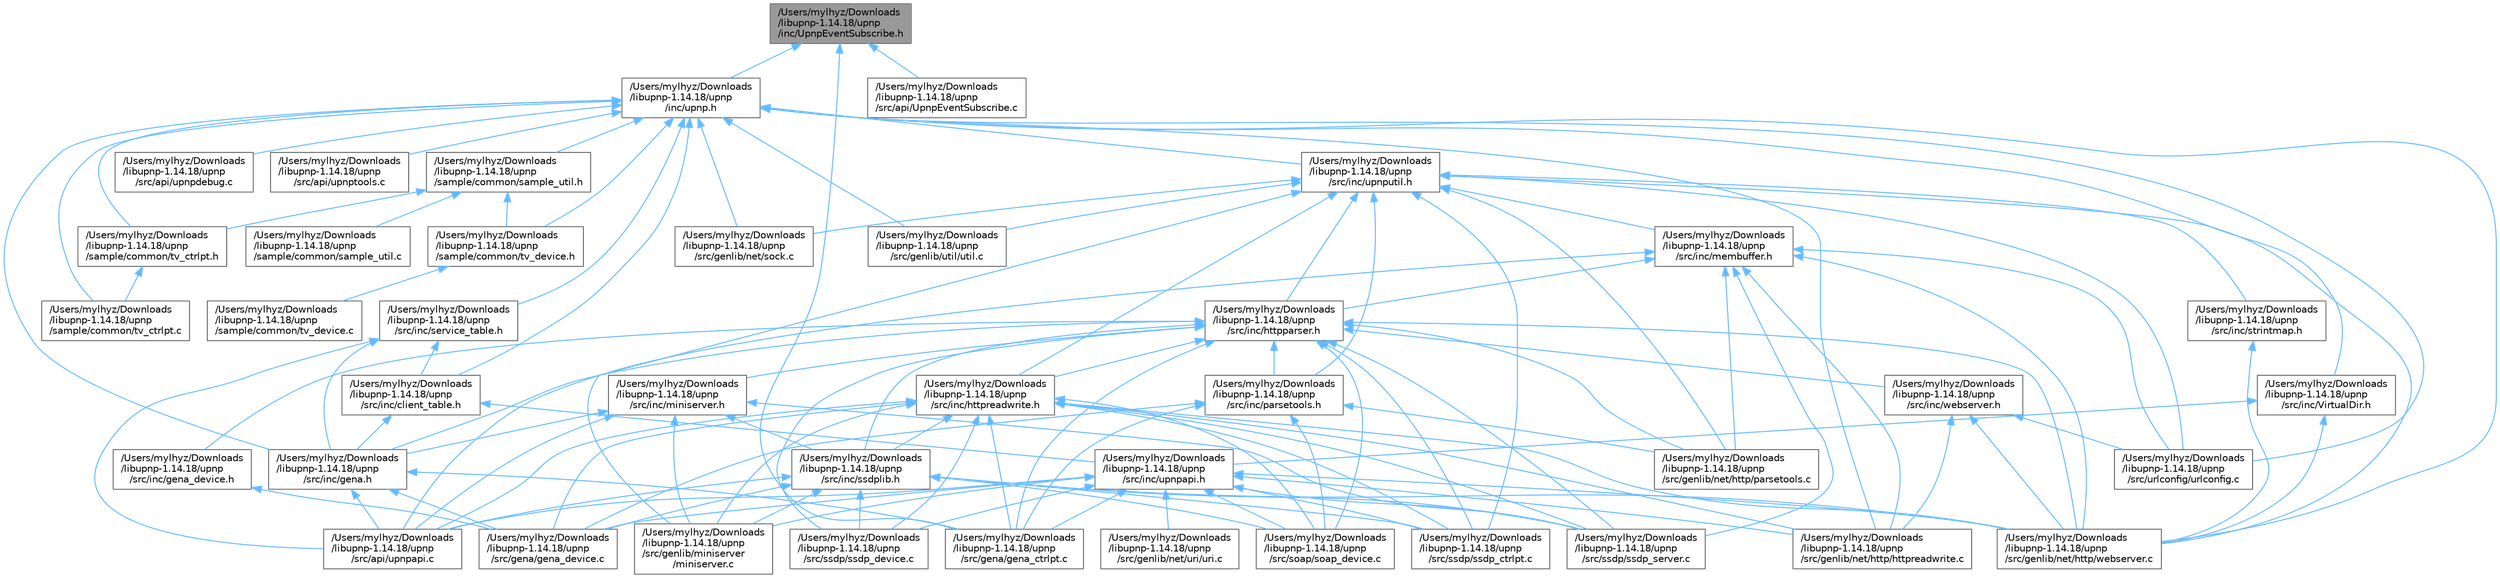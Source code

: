 digraph "/Users/mylhyz/Downloads/libupnp-1.14.18/upnp/inc/UpnpEventSubscribe.h"
{
 // LATEX_PDF_SIZE
  bgcolor="transparent";
  edge [fontname=Helvetica,fontsize=10,labelfontname=Helvetica,labelfontsize=10];
  node [fontname=Helvetica,fontsize=10,shape=box,height=0.2,width=0.4];
  Node1 [id="Node000001",label="/Users/mylhyz/Downloads\l/libupnp-1.14.18/upnp\l/inc/UpnpEventSubscribe.h",height=0.2,width=0.4,color="gray40", fillcolor="grey60", style="filled", fontcolor="black",tooltip="Header file for UpnpEventSubscribe methods."];
  Node1 -> Node2 [id="edge1_Node000001_Node000002",dir="back",color="steelblue1",style="solid",tooltip=" "];
  Node2 [id="Node000002",label="/Users/mylhyz/Downloads\l/libupnp-1.14.18/upnp\l/inc/upnp.h",height=0.2,width=0.4,color="grey40", fillcolor="white", style="filled",URL="$upnp_8h.html",tooltip=" "];
  Node2 -> Node3 [id="edge2_Node000002_Node000003",dir="back",color="steelblue1",style="solid",tooltip=" "];
  Node3 [id="Node000003",label="/Users/mylhyz/Downloads\l/libupnp-1.14.18/upnp\l/sample/common/sample_util.h",height=0.2,width=0.4,color="grey40", fillcolor="white", style="filled",URL="$sample__util_8h.html",tooltip=" "];
  Node3 -> Node4 [id="edge3_Node000003_Node000004",dir="back",color="steelblue1",style="solid",tooltip=" "];
  Node4 [id="Node000004",label="/Users/mylhyz/Downloads\l/libupnp-1.14.18/upnp\l/sample/common/sample_util.c",height=0.2,width=0.4,color="grey40", fillcolor="white", style="filled",URL="$sample__util_8c.html",tooltip=" "];
  Node3 -> Node5 [id="edge4_Node000003_Node000005",dir="back",color="steelblue1",style="solid",tooltip=" "];
  Node5 [id="Node000005",label="/Users/mylhyz/Downloads\l/libupnp-1.14.18/upnp\l/sample/common/tv_ctrlpt.h",height=0.2,width=0.4,color="grey40", fillcolor="white", style="filled",URL="$tv__ctrlpt_8h.html",tooltip=" "];
  Node5 -> Node6 [id="edge5_Node000005_Node000006",dir="back",color="steelblue1",style="solid",tooltip=" "];
  Node6 [id="Node000006",label="/Users/mylhyz/Downloads\l/libupnp-1.14.18/upnp\l/sample/common/tv_ctrlpt.c",height=0.2,width=0.4,color="grey40", fillcolor="white", style="filled",URL="$tv__ctrlpt_8c.html",tooltip=" "];
  Node3 -> Node7 [id="edge6_Node000003_Node000007",dir="back",color="steelblue1",style="solid",tooltip=" "];
  Node7 [id="Node000007",label="/Users/mylhyz/Downloads\l/libupnp-1.14.18/upnp\l/sample/common/tv_device.h",height=0.2,width=0.4,color="grey40", fillcolor="white", style="filled",URL="$tv__device_8h.html",tooltip=" "];
  Node7 -> Node8 [id="edge7_Node000007_Node000008",dir="back",color="steelblue1",style="solid",tooltip=" "];
  Node8 [id="Node000008",label="/Users/mylhyz/Downloads\l/libupnp-1.14.18/upnp\l/sample/common/tv_device.c",height=0.2,width=0.4,color="grey40", fillcolor="white", style="filled",URL="$tv__device_8c.html",tooltip=" "];
  Node2 -> Node6 [id="edge8_Node000002_Node000006",dir="back",color="steelblue1",style="solid",tooltip=" "];
  Node2 -> Node5 [id="edge9_Node000002_Node000005",dir="back",color="steelblue1",style="solid",tooltip=" "];
  Node2 -> Node7 [id="edge10_Node000002_Node000007",dir="back",color="steelblue1",style="solid",tooltip=" "];
  Node2 -> Node9 [id="edge11_Node000002_Node000009",dir="back",color="steelblue1",style="solid",tooltip=" "];
  Node9 [id="Node000009",label="/Users/mylhyz/Downloads\l/libupnp-1.14.18/upnp\l/src/api/upnpdebug.c",height=0.2,width=0.4,color="grey40", fillcolor="white", style="filled",URL="$upnpdebug_8c.html",tooltip=" "];
  Node2 -> Node10 [id="edge12_Node000002_Node000010",dir="back",color="steelblue1",style="solid",tooltip=" "];
  Node10 [id="Node000010",label="/Users/mylhyz/Downloads\l/libupnp-1.14.18/upnp\l/src/api/upnptools.c",height=0.2,width=0.4,color="grey40", fillcolor="white", style="filled",URL="$upnptools_8c.html",tooltip=" "];
  Node2 -> Node11 [id="edge13_Node000002_Node000011",dir="back",color="steelblue1",style="solid",tooltip=" "];
  Node11 [id="Node000011",label="/Users/mylhyz/Downloads\l/libupnp-1.14.18/upnp\l/src/genlib/net/http/httpreadwrite.c",height=0.2,width=0.4,color="grey40", fillcolor="white", style="filled",URL="$httpreadwrite_8c.html",tooltip=" "];
  Node2 -> Node12 [id="edge14_Node000002_Node000012",dir="back",color="steelblue1",style="solid",tooltip=" "];
  Node12 [id="Node000012",label="/Users/mylhyz/Downloads\l/libupnp-1.14.18/upnp\l/src/genlib/net/http/webserver.c",height=0.2,width=0.4,color="grey40", fillcolor="white", style="filled",URL="$webserver_8c.html",tooltip="Defines the Web Server and has functions to carry out operations of the Web Server."];
  Node2 -> Node13 [id="edge15_Node000002_Node000013",dir="back",color="steelblue1",style="solid",tooltip=" "];
  Node13 [id="Node000013",label="/Users/mylhyz/Downloads\l/libupnp-1.14.18/upnp\l/src/genlib/net/sock.c",height=0.2,width=0.4,color="grey40", fillcolor="white", style="filled",URL="$sock_8c.html",tooltip="Implements the sockets functionality."];
  Node2 -> Node14 [id="edge16_Node000002_Node000014",dir="back",color="steelblue1",style="solid",tooltip=" "];
  Node14 [id="Node000014",label="/Users/mylhyz/Downloads\l/libupnp-1.14.18/upnp\l/src/genlib/util/util.c",height=0.2,width=0.4,color="grey40", fillcolor="white", style="filled",URL="$util_8c.html",tooltip=" "];
  Node2 -> Node15 [id="edge17_Node000002_Node000015",dir="back",color="steelblue1",style="solid",tooltip=" "];
  Node15 [id="Node000015",label="/Users/mylhyz/Downloads\l/libupnp-1.14.18/upnp\l/src/inc/VirtualDir.h",height=0.2,width=0.4,color="grey40", fillcolor="white", style="filled",URL="$VirtualDir_8h_source.html",tooltip=" "];
  Node15 -> Node12 [id="edge18_Node000015_Node000012",dir="back",color="steelblue1",style="solid",tooltip=" "];
  Node15 -> Node16 [id="edge19_Node000015_Node000016",dir="back",color="steelblue1",style="solid",tooltip=" "];
  Node16 [id="Node000016",label="/Users/mylhyz/Downloads\l/libupnp-1.14.18/upnp\l/src/inc/upnpapi.h",height=0.2,width=0.4,color="grey40", fillcolor="white", style="filled",URL="$upnpapi_8h.html",tooltip=" "];
  Node16 -> Node17 [id="edge20_Node000016_Node000017",dir="back",color="steelblue1",style="solid",tooltip=" "];
  Node17 [id="Node000017",label="/Users/mylhyz/Downloads\l/libupnp-1.14.18/upnp\l/src/api/upnpapi.c",height=0.2,width=0.4,color="grey40", fillcolor="white", style="filled",URL="$upnpapi_8c.html",tooltip=" "];
  Node16 -> Node18 [id="edge21_Node000016_Node000018",dir="back",color="steelblue1",style="solid",tooltip=" "];
  Node18 [id="Node000018",label="/Users/mylhyz/Downloads\l/libupnp-1.14.18/upnp\l/src/gena/gena_ctrlpt.c",height=0.2,width=0.4,color="grey40", fillcolor="white", style="filled",URL="$gena__ctrlpt_8c.html",tooltip=" "];
  Node16 -> Node19 [id="edge22_Node000016_Node000019",dir="back",color="steelblue1",style="solid",tooltip=" "];
  Node19 [id="Node000019",label="/Users/mylhyz/Downloads\l/libupnp-1.14.18/upnp\l/src/gena/gena_device.c",height=0.2,width=0.4,color="grey40", fillcolor="white", style="filled",URL="$gena__device_8c.html",tooltip=" "];
  Node16 -> Node20 [id="edge23_Node000016_Node000020",dir="back",color="steelblue1",style="solid",tooltip=" "];
  Node20 [id="Node000020",label="/Users/mylhyz/Downloads\l/libupnp-1.14.18/upnp\l/src/genlib/miniserver\l/miniserver.c",height=0.2,width=0.4,color="grey40", fillcolor="white", style="filled",URL="$miniserver_8c.html",tooltip="Implements the functionality and utility functions used by the Miniserver module."];
  Node16 -> Node11 [id="edge24_Node000016_Node000011",dir="back",color="steelblue1",style="solid",tooltip=" "];
  Node16 -> Node12 [id="edge25_Node000016_Node000012",dir="back",color="steelblue1",style="solid",tooltip=" "];
  Node16 -> Node21 [id="edge26_Node000016_Node000021",dir="back",color="steelblue1",style="solid",tooltip=" "];
  Node21 [id="Node000021",label="/Users/mylhyz/Downloads\l/libupnp-1.14.18/upnp\l/src/genlib/net/uri/uri.c",height=0.2,width=0.4,color="grey40", fillcolor="white", style="filled",URL="$uri_8c.html",tooltip="Contains functions for uri, url parsing utility."];
  Node16 -> Node22 [id="edge27_Node000016_Node000022",dir="back",color="steelblue1",style="solid",tooltip=" "];
  Node22 [id="Node000022",label="/Users/mylhyz/Downloads\l/libupnp-1.14.18/upnp\l/src/soap/soap_device.c",height=0.2,width=0.4,color="grey40", fillcolor="white", style="filled",URL="$soap__device_8c.html",tooltip=" "];
  Node16 -> Node23 [id="edge28_Node000016_Node000023",dir="back",color="steelblue1",style="solid",tooltip=" "];
  Node23 [id="Node000023",label="/Users/mylhyz/Downloads\l/libupnp-1.14.18/upnp\l/src/ssdp/ssdp_ctrlpt.c",height=0.2,width=0.4,color="grey40", fillcolor="white", style="filled",URL="$ssdp__ctrlpt_8c.html",tooltip=" "];
  Node16 -> Node24 [id="edge29_Node000016_Node000024",dir="back",color="steelblue1",style="solid",tooltip=" "];
  Node24 [id="Node000024",label="/Users/mylhyz/Downloads\l/libupnp-1.14.18/upnp\l/src/ssdp/ssdp_device.c",height=0.2,width=0.4,color="grey40", fillcolor="white", style="filled",URL="$ssdp__device_8c.html",tooltip=" "];
  Node16 -> Node25 [id="edge30_Node000016_Node000025",dir="back",color="steelblue1",style="solid",tooltip=" "];
  Node25 [id="Node000025",label="/Users/mylhyz/Downloads\l/libupnp-1.14.18/upnp\l/src/ssdp/ssdp_server.c",height=0.2,width=0.4,color="grey40", fillcolor="white", style="filled",URL="$ssdp__server_8c.html",tooltip=" "];
  Node2 -> Node26 [id="edge31_Node000002_Node000026",dir="back",color="steelblue1",style="solid",tooltip=" "];
  Node26 [id="Node000026",label="/Users/mylhyz/Downloads\l/libupnp-1.14.18/upnp\l/src/inc/client_table.h",height=0.2,width=0.4,color="grey40", fillcolor="white", style="filled",URL="$client__table_8h.html",tooltip=" "];
  Node26 -> Node27 [id="edge32_Node000026_Node000027",dir="back",color="steelblue1",style="solid",tooltip=" "];
  Node27 [id="Node000027",label="/Users/mylhyz/Downloads\l/libupnp-1.14.18/upnp\l/src/inc/gena.h",height=0.2,width=0.4,color="grey40", fillcolor="white", style="filled",URL="$gena_8h.html",tooltip=" "];
  Node27 -> Node17 [id="edge33_Node000027_Node000017",dir="back",color="steelblue1",style="solid",tooltip=" "];
  Node27 -> Node18 [id="edge34_Node000027_Node000018",dir="back",color="steelblue1",style="solid",tooltip=" "];
  Node27 -> Node19 [id="edge35_Node000027_Node000019",dir="back",color="steelblue1",style="solid",tooltip=" "];
  Node26 -> Node16 [id="edge36_Node000026_Node000016",dir="back",color="steelblue1",style="solid",tooltip=" "];
  Node2 -> Node27 [id="edge37_Node000002_Node000027",dir="back",color="steelblue1",style="solid",tooltip=" "];
  Node2 -> Node28 [id="edge38_Node000002_Node000028",dir="back",color="steelblue1",style="solid",tooltip=" "];
  Node28 [id="Node000028",label="/Users/mylhyz/Downloads\l/libupnp-1.14.18/upnp\l/src/inc/service_table.h",height=0.2,width=0.4,color="grey40", fillcolor="white", style="filled",URL="$service__table_8h.html",tooltip=" "];
  Node28 -> Node17 [id="edge39_Node000028_Node000017",dir="back",color="steelblue1",style="solid",tooltip=" "];
  Node28 -> Node26 [id="edge40_Node000028_Node000026",dir="back",color="steelblue1",style="solid",tooltip=" "];
  Node28 -> Node27 [id="edge41_Node000028_Node000027",dir="back",color="steelblue1",style="solid",tooltip=" "];
  Node2 -> Node29 [id="edge42_Node000002_Node000029",dir="back",color="steelblue1",style="solid",tooltip=" "];
  Node29 [id="Node000029",label="/Users/mylhyz/Downloads\l/libupnp-1.14.18/upnp\l/src/inc/upnputil.h",height=0.2,width=0.4,color="grey40", fillcolor="white", style="filled",URL="$upnputil_8h.html",tooltip=" "];
  Node29 -> Node20 [id="edge43_Node000029_Node000020",dir="back",color="steelblue1",style="solid",tooltip=" "];
  Node29 -> Node30 [id="edge44_Node000029_Node000030",dir="back",color="steelblue1",style="solid",tooltip=" "];
  Node30 [id="Node000030",label="/Users/mylhyz/Downloads\l/libupnp-1.14.18/upnp\l/src/genlib/net/http/parsetools.c",height=0.2,width=0.4,color="grey40", fillcolor="white", style="filled",URL="$parsetools_8c.html",tooltip=" "];
  Node29 -> Node12 [id="edge45_Node000029_Node000012",dir="back",color="steelblue1",style="solid",tooltip=" "];
  Node29 -> Node13 [id="edge46_Node000029_Node000013",dir="back",color="steelblue1",style="solid",tooltip=" "];
  Node29 -> Node14 [id="edge47_Node000029_Node000014",dir="back",color="steelblue1",style="solid",tooltip=" "];
  Node29 -> Node31 [id="edge48_Node000029_Node000031",dir="back",color="steelblue1",style="solid",tooltip=" "];
  Node31 [id="Node000031",label="/Users/mylhyz/Downloads\l/libupnp-1.14.18/upnp\l/src/inc/httpparser.h",height=0.2,width=0.4,color="grey40", fillcolor="white", style="filled",URL="$httpparser_8h.html",tooltip=" "];
  Node31 -> Node18 [id="edge49_Node000031_Node000018",dir="back",color="steelblue1",style="solid",tooltip=" "];
  Node31 -> Node30 [id="edge50_Node000031_Node000030",dir="back",color="steelblue1",style="solid",tooltip=" "];
  Node31 -> Node12 [id="edge51_Node000031_Node000012",dir="back",color="steelblue1",style="solid",tooltip=" "];
  Node31 -> Node27 [id="edge52_Node000031_Node000027",dir="back",color="steelblue1",style="solid",tooltip=" "];
  Node31 -> Node32 [id="edge53_Node000031_Node000032",dir="back",color="steelblue1",style="solid",tooltip=" "];
  Node32 [id="Node000032",label="/Users/mylhyz/Downloads\l/libupnp-1.14.18/upnp\l/src/inc/gena_device.h",height=0.2,width=0.4,color="grey40", fillcolor="white", style="filled",URL="$gena__device_8h.html",tooltip=" "];
  Node32 -> Node19 [id="edge54_Node000032_Node000019",dir="back",color="steelblue1",style="solid",tooltip=" "];
  Node31 -> Node33 [id="edge55_Node000031_Node000033",dir="back",color="steelblue1",style="solid",tooltip=" "];
  Node33 [id="Node000033",label="/Users/mylhyz/Downloads\l/libupnp-1.14.18/upnp\l/src/inc/httpreadwrite.h",height=0.2,width=0.4,color="grey40", fillcolor="white", style="filled",URL="$httpreadwrite_8h_source.html",tooltip=" "];
  Node33 -> Node17 [id="edge56_Node000033_Node000017",dir="back",color="steelblue1",style="solid",tooltip=" "];
  Node33 -> Node18 [id="edge57_Node000033_Node000018",dir="back",color="steelblue1",style="solid",tooltip=" "];
  Node33 -> Node19 [id="edge58_Node000033_Node000019",dir="back",color="steelblue1",style="solid",tooltip=" "];
  Node33 -> Node20 [id="edge59_Node000033_Node000020",dir="back",color="steelblue1",style="solid",tooltip=" "];
  Node33 -> Node11 [id="edge60_Node000033_Node000011",dir="back",color="steelblue1",style="solid",tooltip=" "];
  Node33 -> Node12 [id="edge61_Node000033_Node000012",dir="back",color="steelblue1",style="solid",tooltip=" "];
  Node33 -> Node34 [id="edge62_Node000033_Node000034",dir="back",color="steelblue1",style="solid",tooltip=" "];
  Node34 [id="Node000034",label="/Users/mylhyz/Downloads\l/libupnp-1.14.18/upnp\l/src/inc/ssdplib.h",height=0.2,width=0.4,color="grey40", fillcolor="white", style="filled",URL="$ssdplib_8h.html",tooltip=" "];
  Node34 -> Node17 [id="edge63_Node000034_Node000017",dir="back",color="steelblue1",style="solid",tooltip=" "];
  Node34 -> Node19 [id="edge64_Node000034_Node000019",dir="back",color="steelblue1",style="solid",tooltip=" "];
  Node34 -> Node20 [id="edge65_Node000034_Node000020",dir="back",color="steelblue1",style="solid",tooltip=" "];
  Node34 -> Node12 [id="edge66_Node000034_Node000012",dir="back",color="steelblue1",style="solid",tooltip=" "];
  Node34 -> Node22 [id="edge67_Node000034_Node000022",dir="back",color="steelblue1",style="solid",tooltip=" "];
  Node34 -> Node23 [id="edge68_Node000034_Node000023",dir="back",color="steelblue1",style="solid",tooltip=" "];
  Node34 -> Node24 [id="edge69_Node000034_Node000024",dir="back",color="steelblue1",style="solid",tooltip=" "];
  Node34 -> Node25 [id="edge70_Node000034_Node000025",dir="back",color="steelblue1",style="solid",tooltip=" "];
  Node33 -> Node22 [id="edge71_Node000033_Node000022",dir="back",color="steelblue1",style="solid",tooltip=" "];
  Node33 -> Node23 [id="edge72_Node000033_Node000023",dir="back",color="steelblue1",style="solid",tooltip=" "];
  Node33 -> Node24 [id="edge73_Node000033_Node000024",dir="back",color="steelblue1",style="solid",tooltip=" "];
  Node33 -> Node25 [id="edge74_Node000033_Node000025",dir="back",color="steelblue1",style="solid",tooltip=" "];
  Node31 -> Node35 [id="edge75_Node000031_Node000035",dir="back",color="steelblue1",style="solid",tooltip=" "];
  Node35 [id="Node000035",label="/Users/mylhyz/Downloads\l/libupnp-1.14.18/upnp\l/src/inc/miniserver.h",height=0.2,width=0.4,color="grey40", fillcolor="white", style="filled",URL="$miniserver_8h.html",tooltip=" "];
  Node35 -> Node17 [id="edge76_Node000035_Node000017",dir="back",color="steelblue1",style="solid",tooltip=" "];
  Node35 -> Node20 [id="edge77_Node000035_Node000020",dir="back",color="steelblue1",style="solid",tooltip=" "];
  Node35 -> Node27 [id="edge78_Node000035_Node000027",dir="back",color="steelblue1",style="solid",tooltip=" "];
  Node35 -> Node34 [id="edge79_Node000035_Node000034",dir="back",color="steelblue1",style="solid",tooltip=" "];
  Node35 -> Node25 [id="edge80_Node000035_Node000025",dir="back",color="steelblue1",style="solid",tooltip=" "];
  Node31 -> Node36 [id="edge81_Node000031_Node000036",dir="back",color="steelblue1",style="solid",tooltip=" "];
  Node36 [id="Node000036",label="/Users/mylhyz/Downloads\l/libupnp-1.14.18/upnp\l/src/inc/parsetools.h",height=0.2,width=0.4,color="grey40", fillcolor="white", style="filled",URL="$parsetools_8h.html",tooltip=" "];
  Node36 -> Node18 [id="edge82_Node000036_Node000018",dir="back",color="steelblue1",style="solid",tooltip=" "];
  Node36 -> Node19 [id="edge83_Node000036_Node000019",dir="back",color="steelblue1",style="solid",tooltip=" "];
  Node36 -> Node30 [id="edge84_Node000036_Node000030",dir="back",color="steelblue1",style="solid",tooltip=" "];
  Node36 -> Node22 [id="edge85_Node000036_Node000022",dir="back",color="steelblue1",style="solid",tooltip=" "];
  Node31 -> Node34 [id="edge86_Node000031_Node000034",dir="back",color="steelblue1",style="solid",tooltip=" "];
  Node31 -> Node37 [id="edge87_Node000031_Node000037",dir="back",color="steelblue1",style="solid",tooltip=" "];
  Node37 [id="Node000037",label="/Users/mylhyz/Downloads\l/libupnp-1.14.18/upnp\l/src/inc/webserver.h",height=0.2,width=0.4,color="grey40", fillcolor="white", style="filled",URL="$webserver_8h_source.html",tooltip=" "];
  Node37 -> Node11 [id="edge88_Node000037_Node000011",dir="back",color="steelblue1",style="solid",tooltip=" "];
  Node37 -> Node12 [id="edge89_Node000037_Node000012",dir="back",color="steelblue1",style="solid",tooltip=" "];
  Node37 -> Node38 [id="edge90_Node000037_Node000038",dir="back",color="steelblue1",style="solid",tooltip=" "];
  Node38 [id="Node000038",label="/Users/mylhyz/Downloads\l/libupnp-1.14.18/upnp\l/src/urlconfig/urlconfig.c",height=0.2,width=0.4,color="grey40", fillcolor="white", style="filled",URL="$urlconfig_8c.html",tooltip=" "];
  Node31 -> Node22 [id="edge91_Node000031_Node000022",dir="back",color="steelblue1",style="solid",tooltip=" "];
  Node31 -> Node23 [id="edge92_Node000031_Node000023",dir="back",color="steelblue1",style="solid",tooltip=" "];
  Node31 -> Node24 [id="edge93_Node000031_Node000024",dir="back",color="steelblue1",style="solid",tooltip=" "];
  Node31 -> Node25 [id="edge94_Node000031_Node000025",dir="back",color="steelblue1",style="solid",tooltip=" "];
  Node29 -> Node33 [id="edge95_Node000029_Node000033",dir="back",color="steelblue1",style="solid",tooltip=" "];
  Node29 -> Node39 [id="edge96_Node000029_Node000039",dir="back",color="steelblue1",style="solid",tooltip=" "];
  Node39 [id="Node000039",label="/Users/mylhyz/Downloads\l/libupnp-1.14.18/upnp\l/src/inc/membuffer.h",height=0.2,width=0.4,color="grey40", fillcolor="white", style="filled",URL="$membuffer_8h.html",tooltip=" "];
  Node39 -> Node17 [id="edge97_Node000039_Node000017",dir="back",color="steelblue1",style="solid",tooltip=" "];
  Node39 -> Node11 [id="edge98_Node000039_Node000011",dir="back",color="steelblue1",style="solid",tooltip=" "];
  Node39 -> Node30 [id="edge99_Node000039_Node000030",dir="back",color="steelblue1",style="solid",tooltip=" "];
  Node39 -> Node12 [id="edge100_Node000039_Node000012",dir="back",color="steelblue1",style="solid",tooltip=" "];
  Node39 -> Node31 [id="edge101_Node000039_Node000031",dir="back",color="steelblue1",style="solid",tooltip=" "];
  Node39 -> Node25 [id="edge102_Node000039_Node000025",dir="back",color="steelblue1",style="solid",tooltip=" "];
  Node39 -> Node38 [id="edge103_Node000039_Node000038",dir="back",color="steelblue1",style="solid",tooltip=" "];
  Node29 -> Node36 [id="edge104_Node000029_Node000036",dir="back",color="steelblue1",style="solid",tooltip=" "];
  Node29 -> Node40 [id="edge105_Node000029_Node000040",dir="back",color="steelblue1",style="solid",tooltip=" "];
  Node40 [id="Node000040",label="/Users/mylhyz/Downloads\l/libupnp-1.14.18/upnp\l/src/inc/strintmap.h",height=0.2,width=0.4,color="grey40", fillcolor="white", style="filled",URL="$strintmap_8h_source.html",tooltip=" "];
  Node40 -> Node12 [id="edge106_Node000040_Node000012",dir="back",color="steelblue1",style="solid",tooltip=" "];
  Node29 -> Node23 [id="edge107_Node000029_Node000023",dir="back",color="steelblue1",style="solid",tooltip=" "];
  Node29 -> Node38 [id="edge108_Node000029_Node000038",dir="back",color="steelblue1",style="solid",tooltip=" "];
  Node2 -> Node38 [id="edge109_Node000002_Node000038",dir="back",color="steelblue1",style="solid",tooltip=" "];
  Node1 -> Node41 [id="edge110_Node000001_Node000041",dir="back",color="steelblue1",style="solid",tooltip=" "];
  Node41 [id="Node000041",label="/Users/mylhyz/Downloads\l/libupnp-1.14.18/upnp\l/src/api/UpnpEventSubscribe.c",height=0.2,width=0.4,color="grey40", fillcolor="white", style="filled",URL="$UpnpEventSubscribe_8c.html",tooltip="Source file for UpnpEventSubscribe methods."];
  Node1 -> Node18 [id="edge111_Node000001_Node000018",dir="back",color="steelblue1",style="solid",tooltip=" "];
}
